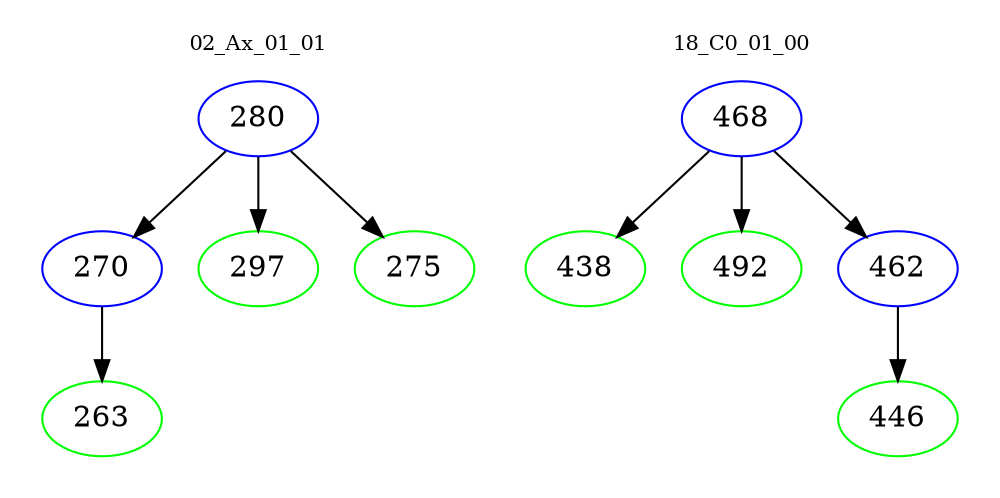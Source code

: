 digraph{
subgraph cluster_0 {
color = white
label = "02_Ax_01_01";
fontsize=10;
T0_280 [label="280", color="blue"]
T0_280 -> T0_270 [color="black"]
T0_270 [label="270", color="blue"]
T0_270 -> T0_263 [color="black"]
T0_263 [label="263", color="green"]
T0_280 -> T0_297 [color="black"]
T0_297 [label="297", color="green"]
T0_280 -> T0_275 [color="black"]
T0_275 [label="275", color="green"]
}
subgraph cluster_1 {
color = white
label = "18_C0_01_00";
fontsize=10;
T1_468 [label="468", color="blue"]
T1_468 -> T1_438 [color="black"]
T1_438 [label="438", color="green"]
T1_468 -> T1_492 [color="black"]
T1_492 [label="492", color="green"]
T1_468 -> T1_462 [color="black"]
T1_462 [label="462", color="blue"]
T1_462 -> T1_446 [color="black"]
T1_446 [label="446", color="green"]
}
}
